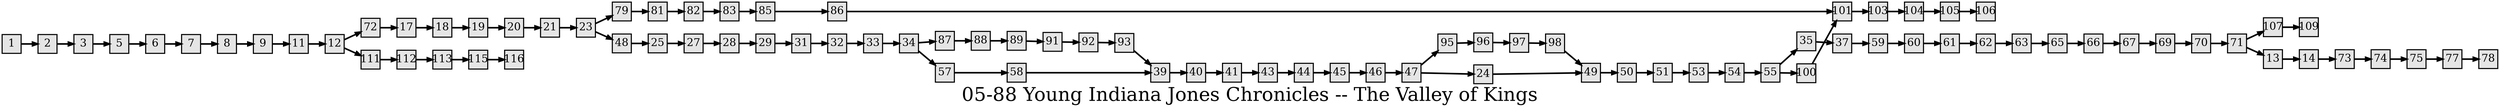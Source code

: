 digraph g{
  graph [ label="05-88 Young Indiana Jones Chronicles -- The Valley of Kings" rankdir=LR, ordering=out, fontsize=36, nodesep="0.35", ranksep="0.45"];
  node  [shape=rect, penwidth=2, fontsize=20, style=filled, fillcolor=grey90, margin="0,0", labelfloat=true, regular=true, fixedsize=true];
  edge  [labelfloat=true, penwidth=3, fontsize=12];

  1 -> 2;
  2 -> 3;
  3 -> 5;
  5 -> 6;
  6 -> 7;
  7 -> 8;
  8 -> 9;
  9 -> 11;
  11 -> 12;
  12 -> 72;
  12 -> 111;
  13 -> 14;
  14 -> 73;
  17 -> 18;
  18 -> 19;
  19 -> 20;
  20 -> 21;
  21 -> 23;
  23 -> 79;
  23 -> 48;
  24 -> 49;
  25 -> 27;
  27 -> 28;
  28 -> 29;
  29 -> 31;
  31 -> 32;
  32 -> 33;
  33 -> 34;
  34 -> 87;
  34 -> 57;
  35 -> 37;
  37 -> 59;
  39 -> 40;
  40 -> 41;
  41 -> 43;
  43 -> 44;
  44 -> 45;
  45 -> 46;
  46 -> 47;
  47 -> 95;
  47 -> 24;
  48 -> 25;
  49 -> 50;
  50 -> 51;
  51 -> 53;
  53 -> 54;
  54 -> 55;
  55 -> 35;
  55 -> 100;
  57 -> 58;
  58 -> 39;
  59 -> 60;
  60 -> 61;
  61 -> 62;
  62 -> 63;
  63 -> 65;
  65 -> 66;
  66 -> 67;
  67 -> 69;
  69 -> 70;
  70 -> 71;
  71 -> 107;
  71 -> 13;
  72 -> 17;
  73 -> 74;
  74 -> 75;
  75 -> 77;
  77 -> 78;
  79 -> 81;
  81 -> 82;
  82 -> 83;
  83 -> 85;
  85 -> 86;
  86 -> 101;
  87 -> 88;
  88 -> 89;
  89 -> 91;
  91 -> 92;
  92 -> 93;
  93 -> 39;
  95 -> 96;
  96 -> 97;
  97 -> 98;
  98 -> 49;
  100 -> 101;
  101 -> 103;
  103 -> 104;
  104 -> 105;
  105 -> 106;
  107 -> 109;
  111 -> 112;
  112 -> 113;
  113 -> 115;
  115 -> 116;
}

